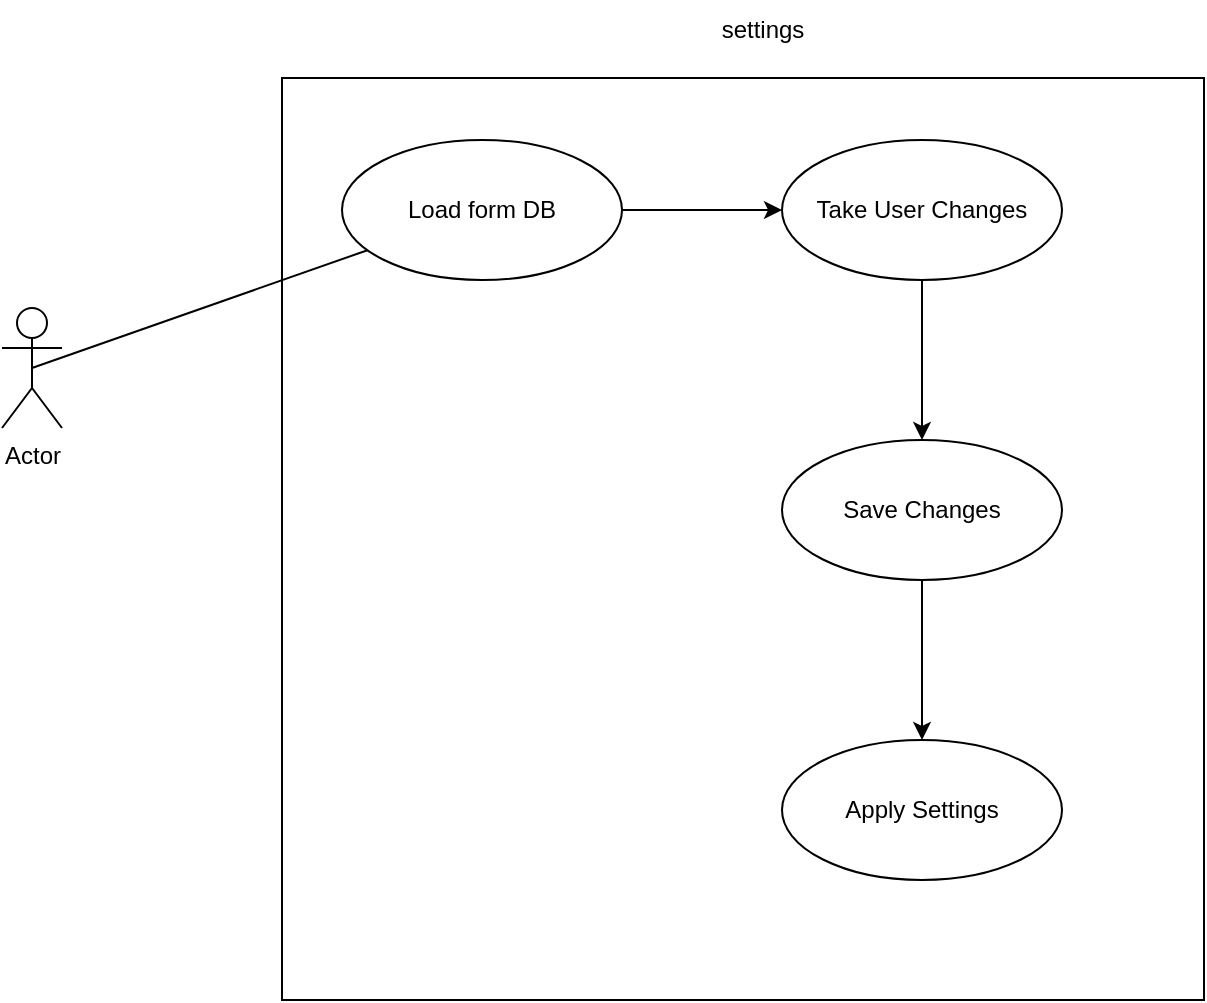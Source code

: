 <mxfile version="28.1.1">
  <diagram name="Seite-1" id="ZZMx1kgYm_eEHnDMBQzK">
    <mxGraphModel dx="1426" dy="787" grid="1" gridSize="10" guides="1" tooltips="1" connect="1" arrows="1" fold="1" page="1" pageScale="1" pageWidth="1169" pageHeight="827" math="0" shadow="0">
      <root>
        <mxCell id="0" />
        <mxCell id="1" parent="0" />
        <mxCell id="cNoSL5mdsMJKXwTK4Rmr-9" value="" style="whiteSpace=wrap;html=1;aspect=fixed;" vertex="1" parent="1">
          <mxGeometry x="400" y="239" width="461" height="461" as="geometry" />
        </mxCell>
        <mxCell id="cNoSL5mdsMJKXwTK4Rmr-12" style="rounded=0;orthogonalLoop=1;jettySize=auto;html=1;exitX=0.5;exitY=0.5;exitDx=0;exitDy=0;exitPerimeter=0;endArrow=none;endFill=0;" edge="1" parent="1" source="cNoSL5mdsMJKXwTK4Rmr-10" target="cNoSL5mdsMJKXwTK4Rmr-11">
          <mxGeometry relative="1" as="geometry">
            <Array as="points" />
          </mxGeometry>
        </mxCell>
        <mxCell id="cNoSL5mdsMJKXwTK4Rmr-10" value="Actor" style="shape=umlActor;verticalLabelPosition=bottom;verticalAlign=top;html=1;outlineConnect=0;" vertex="1" parent="1">
          <mxGeometry x="260" y="354" width="30" height="60" as="geometry" />
        </mxCell>
        <mxCell id="cNoSL5mdsMJKXwTK4Rmr-15" value="" style="edgeStyle=orthogonalEdgeStyle;rounded=0;orthogonalLoop=1;jettySize=auto;html=1;" edge="1" parent="1" source="cNoSL5mdsMJKXwTK4Rmr-11" target="cNoSL5mdsMJKXwTK4Rmr-14">
          <mxGeometry relative="1" as="geometry" />
        </mxCell>
        <mxCell id="cNoSL5mdsMJKXwTK4Rmr-11" value="Load form DB" style="ellipse;whiteSpace=wrap;html=1;" vertex="1" parent="1">
          <mxGeometry x="430" y="270" width="140" height="70" as="geometry" />
        </mxCell>
        <mxCell id="cNoSL5mdsMJKXwTK4Rmr-13" value="settings" style="text;html=1;align=center;verticalAlign=middle;resizable=0;points=[];autosize=1;strokeColor=none;fillColor=none;" vertex="1" parent="1">
          <mxGeometry x="610" y="200" width="60" height="30" as="geometry" />
        </mxCell>
        <mxCell id="cNoSL5mdsMJKXwTK4Rmr-17" value="" style="edgeStyle=orthogonalEdgeStyle;rounded=0;orthogonalLoop=1;jettySize=auto;html=1;" edge="1" parent="1" source="cNoSL5mdsMJKXwTK4Rmr-14" target="cNoSL5mdsMJKXwTK4Rmr-16">
          <mxGeometry relative="1" as="geometry" />
        </mxCell>
        <mxCell id="cNoSL5mdsMJKXwTK4Rmr-14" value="Take User Changes" style="ellipse;whiteSpace=wrap;html=1;" vertex="1" parent="1">
          <mxGeometry x="650" y="270" width="140" height="70" as="geometry" />
        </mxCell>
        <mxCell id="cNoSL5mdsMJKXwTK4Rmr-19" value="" style="edgeStyle=orthogonalEdgeStyle;rounded=0;orthogonalLoop=1;jettySize=auto;html=1;" edge="1" parent="1" source="cNoSL5mdsMJKXwTK4Rmr-16" target="cNoSL5mdsMJKXwTK4Rmr-18">
          <mxGeometry relative="1" as="geometry" />
        </mxCell>
        <mxCell id="cNoSL5mdsMJKXwTK4Rmr-16" value="Save Changes" style="ellipse;whiteSpace=wrap;html=1;" vertex="1" parent="1">
          <mxGeometry x="650" y="420" width="140" height="70" as="geometry" />
        </mxCell>
        <mxCell id="cNoSL5mdsMJKXwTK4Rmr-18" value="Apply Settings" style="ellipse;whiteSpace=wrap;html=1;" vertex="1" parent="1">
          <mxGeometry x="650" y="570" width="140" height="70" as="geometry" />
        </mxCell>
      </root>
    </mxGraphModel>
  </diagram>
</mxfile>
